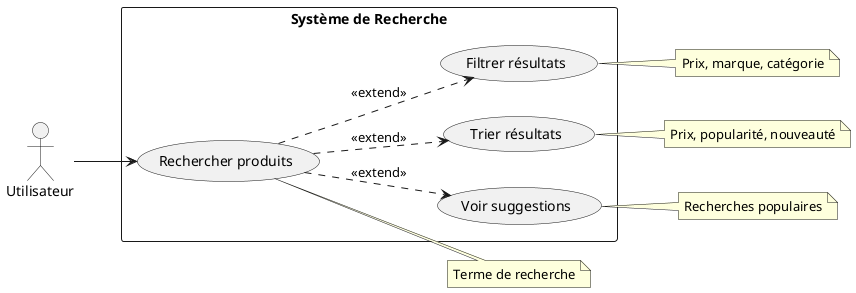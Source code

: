 @startuml Use_Case_Search

left to right direction
skinparam packageStyle rectangle

actor "Utilisateur" as User

rectangle "Système de Recherche" {
    usecase "Rechercher produits" as Search
    usecase "Filtrer résultats" as Filter
    usecase "Trier résultats" as Sort
    usecase "Voir suggestions" as Suggestions
}

User --> Search
Search ..> Filter : <<extend>>
Search ..> Sort : <<extend>>
Search ..> Suggestions : <<extend>>

note right of Search : Terme de recherche
note right of Filter : Prix, marque, catégorie
note right of Sort : Prix, popularité, nouveauté
note right of Suggestions : Recherches populaires

@enduml 